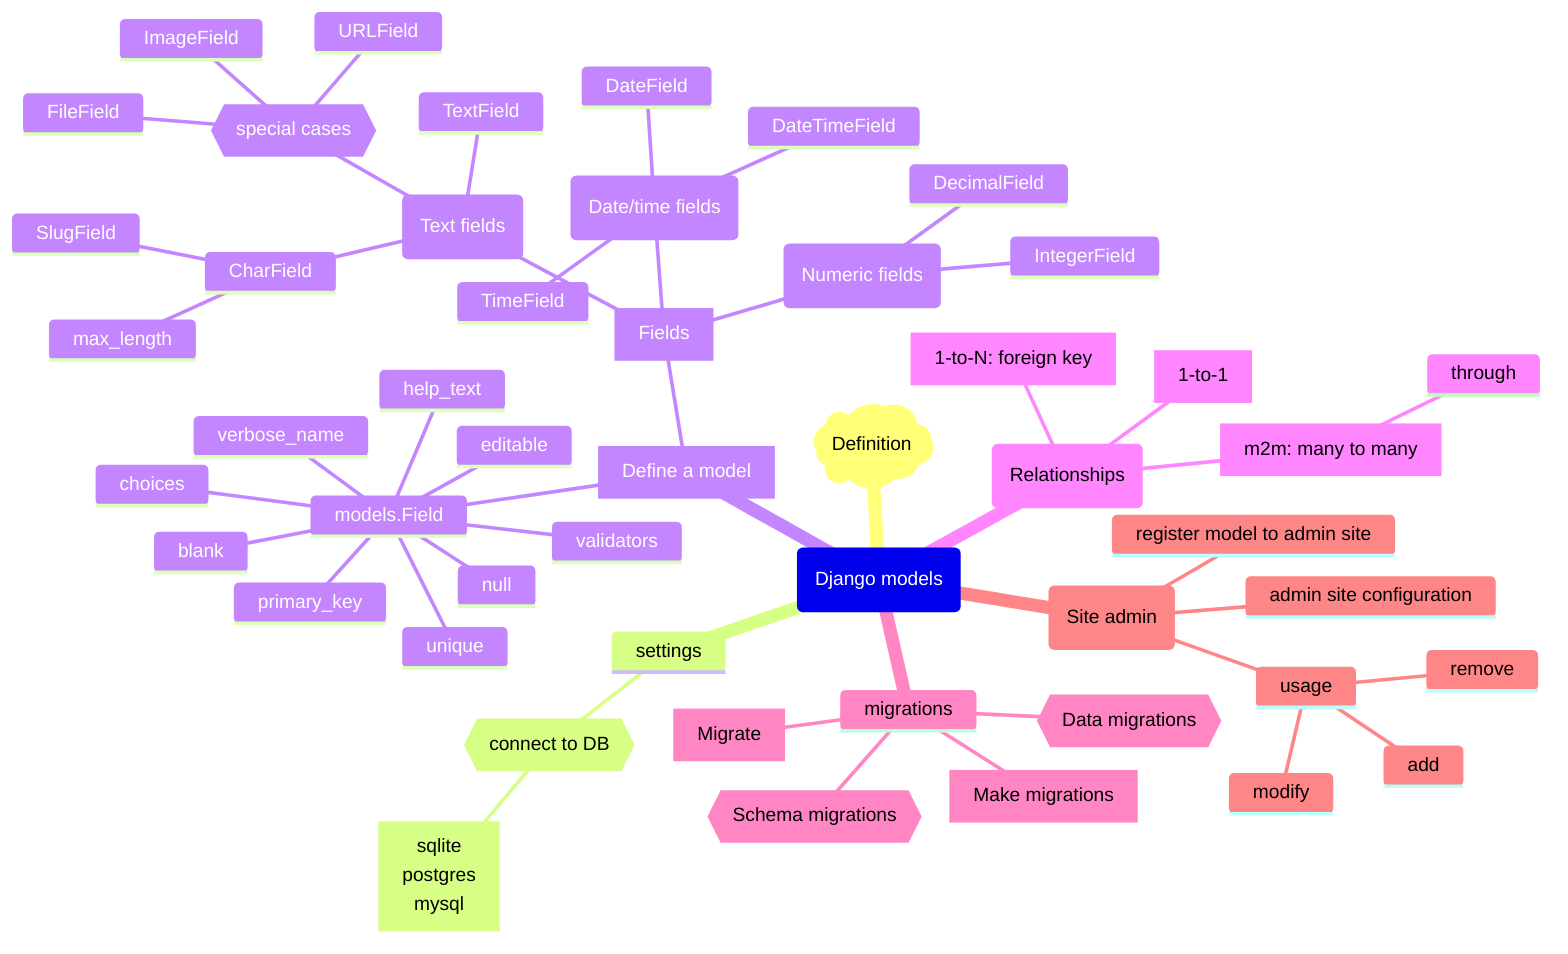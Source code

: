 ---
Django models
---

mindmap
    root(Django models)
        ::)Definition(
        settings
        ::icon(fas fa-gear)
            ::{{connect to DB}}
                dbs[sqlite<br>postgres<br>mysql]
                ::icon(fas fa-database)
        ::[Define a model]
            models.Field
                null
                blank
                choices
                editable
                help_text
                primary_key
                unique
                verbose_name
                validators
            fields[Fields]
                txt(Text fields)
                    CharField
                        max_length
                        SlugField
                    TextField
                    ::{{special cases}}
                        FileField
                        ImageField
                        URLField
                num(Numeric fields)
                    IntegerField
                    DecimalField
                datetime(Date/time fields)
                    DateField
                    TimeField
                    DateTimeField
        rel(Relationships)
            ::[1-to-1]
            ::[1-to-N: foreign key]
            ::[m2m: many to many]
                through
                ::icon(fas fa-table)
        migrations
            makemigrations[Make migrations]
            migrate[Migrate]
            ::{{Schema migrations}}
            ::{{Data migrations}}
        admin(Site admin)
            register model to admin site
            admin site configuration
            ::icon(fas fa-user-tie)
            usage
                add
                ::icon(fas fa-plus)
                remove
                ::icon(fas fa-trash)
                modify
                ::icon(fas fa-edit)